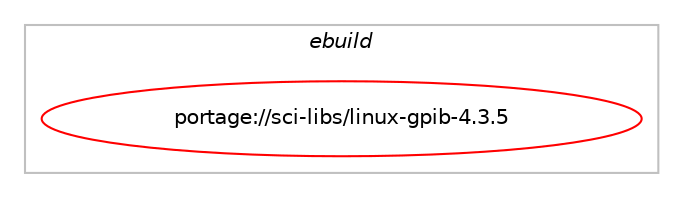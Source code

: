 digraph prolog {

# *************
# Graph options
# *************

newrank=true;
concentrate=true;
compound=true;
graph [rankdir=LR,fontname=Helvetica,fontsize=10,ranksep=1.5];#, ranksep=2.5, nodesep=0.2];
edge  [arrowhead=vee];
node  [fontname=Helvetica,fontsize=10];

# **********
# The ebuild
# **********

subgraph cluster_leftcol {
color=gray;
label=<<i>ebuild</i>>;
id [label="portage://sci-libs/linux-gpib-4.3.5", color=red, width=4, href="../sci-libs/linux-gpib-4.3.5.svg"];
}

# ****************
# The dependencies
# ****************

subgraph cluster_midcol {
color=gray;
label=<<i>dependencies</i>>;
subgraph cluster_compile {
fillcolor="#eeeeee";
style=filled;
label=<<i>compile</i>>;
# *** BEGIN UNKNOWN DEPENDENCY TYPE (TODO) ***
# id -> equal(use_conditional_group(positive,firmware,portage://sci-libs/linux-gpib-4.3.5,[package_dependency(portage://sci-libs/linux-gpib-4.3.5,install,no,sys-apps,fxload,none,[,,],[],[])]))
# *** END UNKNOWN DEPENDENCY TYPE (TODO) ***

# *** BEGIN UNKNOWN DEPENDENCY TYPE (TODO) ***
# id -> equal(use_conditional_group(positive,guile,portage://sci-libs/linux-gpib-4.3.5,[package_dependency(portage://sci-libs/linux-gpib-4.3.5,install,no,dev-scheme,guile,none,[,,],[slot(12)],[])]))
# *** END UNKNOWN DEPENDENCY TYPE (TODO) ***

# *** BEGIN UNKNOWN DEPENDENCY TYPE (TODO) ***
# id -> equal(use_conditional_group(positive,perl,portage://sci-libs/linux-gpib-4.3.5,[package_dependency(portage://sci-libs/linux-gpib-4.3.5,install,no,dev-lang,perl,none,[,,],any_same_slot,[])]))
# *** END UNKNOWN DEPENDENCY TYPE (TODO) ***

# *** BEGIN UNKNOWN DEPENDENCY TYPE (TODO) ***
# id -> equal(use_conditional_group(positive,php,portage://sci-libs/linux-gpib-4.3.5,[package_dependency(portage://sci-libs/linux-gpib-4.3.5,install,no,dev-lang,php,none,[,,],any_same_slot,[])]))
# *** END UNKNOWN DEPENDENCY TYPE (TODO) ***

# *** BEGIN UNKNOWN DEPENDENCY TYPE (TODO) ***
# id -> equal(use_conditional_group(positive,python,portage://sci-libs/linux-gpib-4.3.5,[use_conditional_group(positive,python_single_target_python3_10,portage://sci-libs/linux-gpib-4.3.5,[package_dependency(portage://sci-libs/linux-gpib-4.3.5,install,no,dev-lang,python,none,[,,],[slot(3.10)],[])]),use_conditional_group(positive,python_single_target_python3_11,portage://sci-libs/linux-gpib-4.3.5,[package_dependency(portage://sci-libs/linux-gpib-4.3.5,install,no,dev-lang,python,none,[,,],[slot(3.11)],[])])]))
# *** END UNKNOWN DEPENDENCY TYPE (TODO) ***

# *** BEGIN UNKNOWN DEPENDENCY TYPE (TODO) ***
# id -> equal(use_conditional_group(positive,tcl,portage://sci-libs/linux-gpib-4.3.5,[package_dependency(portage://sci-libs/linux-gpib-4.3.5,install,no,dev-lang,tcl,none,[,,],[slot(0),equal],[])]))
# *** END UNKNOWN DEPENDENCY TYPE (TODO) ***

# *** BEGIN UNKNOWN DEPENDENCY TYPE (TODO) ***
# id -> equal(package_dependency(portage://sci-libs/linux-gpib-4.3.5,install,no,sys-libs,readline,none,[,,],any_same_slot,[]))
# *** END UNKNOWN DEPENDENCY TYPE (TODO) ***

}
subgraph cluster_compileandrun {
fillcolor="#eeeeee";
style=filled;
label=<<i>compile and run</i>>;
}
subgraph cluster_run {
fillcolor="#eeeeee";
style=filled;
label=<<i>run</i>>;
# *** BEGIN UNKNOWN DEPENDENCY TYPE (TODO) ***
# id -> equal(use_conditional_group(positive,firmware,portage://sci-libs/linux-gpib-4.3.5,[package_dependency(portage://sci-libs/linux-gpib-4.3.5,run,no,sys-apps,fxload,none,[,,],[],[])]))
# *** END UNKNOWN DEPENDENCY TYPE (TODO) ***

# *** BEGIN UNKNOWN DEPENDENCY TYPE (TODO) ***
# id -> equal(use_conditional_group(positive,guile,portage://sci-libs/linux-gpib-4.3.5,[package_dependency(portage://sci-libs/linux-gpib-4.3.5,run,no,dev-scheme,guile,none,[,,],[slot(12)],[])]))
# *** END UNKNOWN DEPENDENCY TYPE (TODO) ***

# *** BEGIN UNKNOWN DEPENDENCY TYPE (TODO) ***
# id -> equal(use_conditional_group(positive,perl,portage://sci-libs/linux-gpib-4.3.5,[package_dependency(portage://sci-libs/linux-gpib-4.3.5,run,no,dev-lang,perl,none,[,,],any_same_slot,[])]))
# *** END UNKNOWN DEPENDENCY TYPE (TODO) ***

# *** BEGIN UNKNOWN DEPENDENCY TYPE (TODO) ***
# id -> equal(use_conditional_group(positive,php,portage://sci-libs/linux-gpib-4.3.5,[package_dependency(portage://sci-libs/linux-gpib-4.3.5,run,no,dev-lang,php,none,[,,],any_same_slot,[])]))
# *** END UNKNOWN DEPENDENCY TYPE (TODO) ***

# *** BEGIN UNKNOWN DEPENDENCY TYPE (TODO) ***
# id -> equal(use_conditional_group(positive,python,portage://sci-libs/linux-gpib-4.3.5,[use_conditional_group(positive,python_single_target_python3_10,portage://sci-libs/linux-gpib-4.3.5,[package_dependency(portage://sci-libs/linux-gpib-4.3.5,run,no,dev-lang,python,none,[,,],[slot(3.10)],[])]),use_conditional_group(positive,python_single_target_python3_11,portage://sci-libs/linux-gpib-4.3.5,[package_dependency(portage://sci-libs/linux-gpib-4.3.5,run,no,dev-lang,python,none,[,,],[slot(3.11)],[])])]))
# *** END UNKNOWN DEPENDENCY TYPE (TODO) ***

# *** BEGIN UNKNOWN DEPENDENCY TYPE (TODO) ***
# id -> equal(use_conditional_group(positive,tcl,portage://sci-libs/linux-gpib-4.3.5,[package_dependency(portage://sci-libs/linux-gpib-4.3.5,run,no,dev-lang,tcl,none,[,,],[slot(0),equal],[])]))
# *** END UNKNOWN DEPENDENCY TYPE (TODO) ***

# *** BEGIN UNKNOWN DEPENDENCY TYPE (TODO) ***
# id -> equal(package_dependency(portage://sci-libs/linux-gpib-4.3.5,run,no,acct-group,gpib,none,[,,],[],[]))
# *** END UNKNOWN DEPENDENCY TYPE (TODO) ***

# *** BEGIN UNKNOWN DEPENDENCY TYPE (TODO) ***
# id -> equal(package_dependency(portage://sci-libs/linux-gpib-4.3.5,run,no,sci-libs,linux-gpib-modules,tilde,[4.3.5,,,4.3.5],[],[]))
# *** END UNKNOWN DEPENDENCY TYPE (TODO) ***

# *** BEGIN UNKNOWN DEPENDENCY TYPE (TODO) ***
# id -> equal(package_dependency(portage://sci-libs/linux-gpib-4.3.5,run,no,sys-libs,readline,none,[,,],any_same_slot,[]))
# *** END UNKNOWN DEPENDENCY TYPE (TODO) ***

}
}

# **************
# The candidates
# **************

subgraph cluster_choices {
rank=same;
color=gray;
label=<<i>candidates</i>>;

}

}
